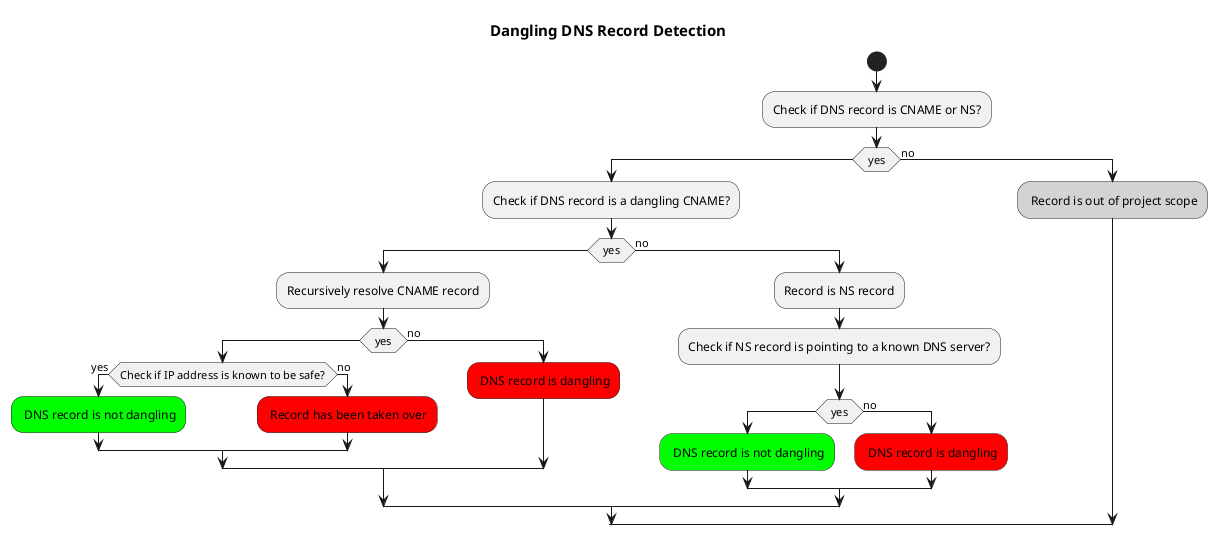 @startuml

skinparam titleFontSize 15
skinparam actorFontSize 14
skinparam shadowing false
skinparam ConditionEndStyle hline

title Dangling DNS Record Detection

start

:Check if DNS record is CNAME or NS?;
if (yes) then
    :Check if DNS record is a dangling CNAME?;
    if (yes) then
        :Recursively resolve CNAME record;
        if (yes) then
            if (Check if IP address is known to be safe?) then (yes)
                #00FF00: DNS record is not dangling;
            else (no)
                #FF0000: Record has been taken over;
            endif
        else (no)
            #FF0000: DNS record is dangling;
        endif
    else (no)
        :Record is NS record;
        :Check if NS record is pointing to a known DNS server?;
        if (yes) then
            #00FF00: DNS record is not dangling;
        else (no)
            #FF0000: DNS record is dangling;
        endif
    endif
else (no)
    #D3D3D3: Record is out of project scope;
endif

@enduml
